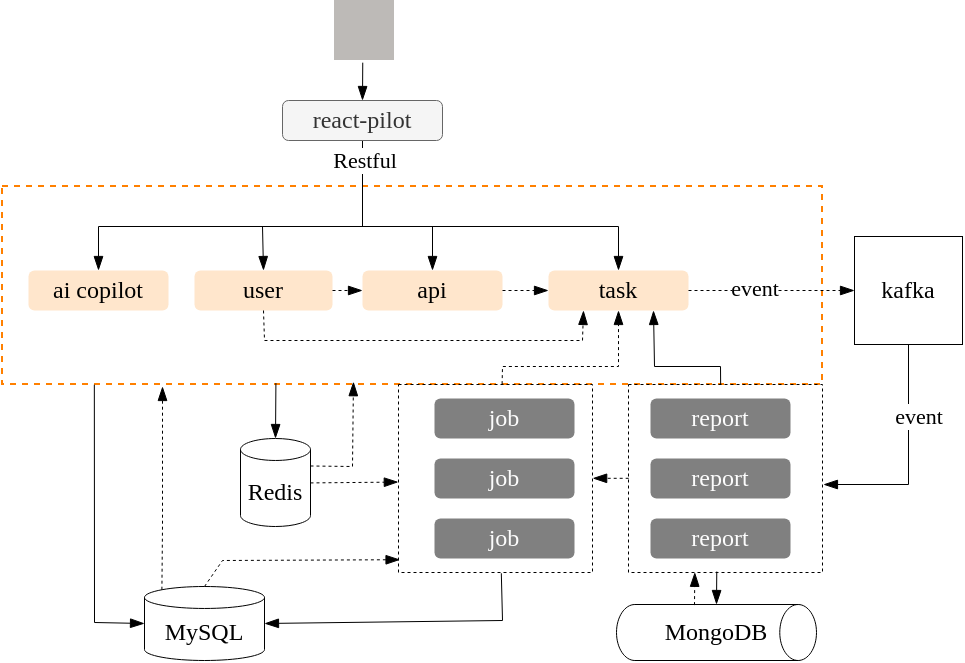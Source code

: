 <mxfile version="26.2.15">
  <diagram name="Page-1" id="xiD79JT3vUSzCvXRsIUr">
    <mxGraphModel dx="748" dy="479" grid="1" gridSize="10" guides="1" tooltips="1" connect="1" arrows="1" fold="1" page="1" pageScale="1" pageWidth="850" pageHeight="1100" math="0" shadow="0">
      <root>
        <mxCell id="0" />
        <mxCell id="1" parent="0" />
        <mxCell id="97Chy65jWuC5q2Ija_HS-1" value="" style="rounded=0;whiteSpace=wrap;html=1;dashed=1;strokeWidth=1;fillColor=none;strokeColor=#FF8000;fontFamily=Georgia;" parent="1" vertex="1">
          <mxGeometry x="210" y="293" width="410" height="99" as="geometry" />
        </mxCell>
        <mxCell id="97Chy65jWuC5q2Ija_HS-4" value="&lt;font&gt;job&lt;/font&gt;" style="rounded=1;whiteSpace=wrap;html=1;strokeWidth=0.5;fontFamily=Lucida Console;fillColor=#808080;fontColor=light-dark(#fcfcfc, #ededed);strokeColor=none;" parent="1" vertex="1">
          <mxGeometry x="426" y="399" width="70" height="20" as="geometry" />
        </mxCell>
        <mxCell id="97Chy65jWuC5q2Ija_HS-5" value="" style="points=[];aspect=fixed;html=1;align=center;shadow=0;dashed=0;fillColor=light-dark(#bdbab7, #e9690e);strokeColor=none;shape=mxgraph.alibaba_cloud.user;" parent="1" vertex="1">
          <mxGeometry x="376" y="200" width="30" height="30" as="geometry" />
        </mxCell>
        <mxCell id="97Chy65jWuC5q2Ija_HS-7" value="&lt;font&gt;job&lt;/font&gt;" style="rounded=1;whiteSpace=wrap;html=1;strokeWidth=0.5;fontFamily=Lucida Console;fillColor=#808080;fontColor=light-dark(#fcfcfc, #ededed);strokeColor=none;" parent="1" vertex="1">
          <mxGeometry x="426" y="429" width="70" height="20" as="geometry" />
        </mxCell>
        <mxCell id="97Chy65jWuC5q2Ija_HS-8" value="&lt;font&gt;job&lt;/font&gt;" style="rounded=1;whiteSpace=wrap;html=1;strokeWidth=0.5;fontFamily=Lucida Console;fillColor=#808080;fontColor=light-dark(#fcfcfc, #ededed);strokeColor=none;" parent="1" vertex="1">
          <mxGeometry x="426" y="459" width="70" height="20" as="geometry" />
        </mxCell>
        <mxCell id="97Chy65jWuC5q2Ija_HS-9" value="&lt;font&gt;user&lt;/font&gt;" style="rounded=1;whiteSpace=wrap;html=1;strokeWidth=0.5;fontFamily=Lucida Console;fillColor=#ffe6cc;strokeColor=none;" parent="1" vertex="1">
          <mxGeometry x="306" y="335" width="69" height="20" as="geometry" />
        </mxCell>
        <mxCell id="97Chy65jWuC5q2Ija_HS-12" value="" style="endArrow=blockThin;html=1;rounded=0;strokeWidth=0.5;endFill=1;strokeColor=default;exitX=0.5;exitY=1;exitDx=0;exitDy=0;entryX=0.5;entryY=0;entryDx=0;entryDy=0;" parent="1" source="97Chy65jWuC5q2Ija_HS-52" target="97Chy65jWuC5q2Ija_HS-9" edge="1">
          <mxGeometry width="50" height="50" relative="1" as="geometry">
            <mxPoint x="240" y="433" as="sourcePoint" />
            <mxPoint x="345" y="323" as="targetPoint" />
            <Array as="points">
              <mxPoint x="390" y="313" />
              <mxPoint x="340" y="313" />
            </Array>
          </mxGeometry>
        </mxCell>
        <mxCell id="97Chy65jWuC5q2Ija_HS-30" value="Restful" style="edgeLabel;html=1;align=center;verticalAlign=middle;resizable=0;points=[];fontFamily=Lucida Console;" parent="97Chy65jWuC5q2Ija_HS-12" vertex="1" connectable="0">
          <mxGeometry x="-0.823" y="1" relative="1" as="geometry">
            <mxPoint as="offset" />
          </mxGeometry>
        </mxCell>
        <mxCell id="97Chy65jWuC5q2Ija_HS-14" value="&lt;font&gt;api&lt;/font&gt;" style="rounded=1;whiteSpace=wrap;html=1;strokeWidth=0.5;fontFamily=Lucida Console;fillColor=#ffe6cc;strokeColor=none;" parent="1" vertex="1">
          <mxGeometry x="390" y="335" width="70" height="20" as="geometry" />
        </mxCell>
        <mxCell id="97Chy65jWuC5q2Ija_HS-15" value="&lt;font&gt;ai copilot&lt;/font&gt;" style="rounded=1;whiteSpace=wrap;html=1;strokeWidth=0.5;fontFamily=Lucida Console;fillColor=#ffe6cc;strokeColor=none;" parent="1" vertex="1">
          <mxGeometry x="223" y="335" width="70" height="20" as="geometry" />
        </mxCell>
        <mxCell id="97Chy65jWuC5q2Ija_HS-16" value="" style="endArrow=blockThin;html=1;rounded=0;strokeWidth=0.5;endFill=1;strokeColor=default;entryX=0.5;entryY=0;entryDx=0;entryDy=0;" parent="1" target="97Chy65jWuC5q2Ija_HS-15" edge="1">
          <mxGeometry width="50" height="50" relative="1" as="geometry">
            <mxPoint x="390" y="313" as="sourcePoint" />
            <mxPoint x="356" y="345" as="targetPoint" />
            <Array as="points">
              <mxPoint x="258" y="313" />
            </Array>
          </mxGeometry>
        </mxCell>
        <mxCell id="97Chy65jWuC5q2Ija_HS-18" value="" style="endArrow=blockThin;html=1;rounded=0;strokeWidth=0.5;endFill=1;strokeColor=default;entryX=0.5;entryY=0;entryDx=0;entryDy=0;" parent="1" target="97Chy65jWuC5q2Ija_HS-14" edge="1">
          <mxGeometry width="50" height="50" relative="1" as="geometry">
            <mxPoint x="350" y="313" as="sourcePoint" />
            <mxPoint x="275" y="345" as="targetPoint" />
            <Array as="points">
              <mxPoint x="425" y="313" />
            </Array>
          </mxGeometry>
        </mxCell>
        <mxCell id="97Chy65jWuC5q2Ija_HS-19" value="" style="endArrow=blockThin;html=1;rounded=0;strokeWidth=0.5;endFill=1;strokeColor=default;exitX=1;exitY=0.5;exitDx=0;exitDy=0;entryX=0;entryY=0.5;entryDx=0;entryDy=0;dashed=1;" parent="1" source="97Chy65jWuC5q2Ija_HS-14" target="97Chy65jWuC5q2Ija_HS-23" edge="1">
          <mxGeometry width="50" height="50" relative="1" as="geometry">
            <mxPoint x="430" y="363" as="sourcePoint" />
            <mxPoint x="480" y="393" as="targetPoint" />
            <Array as="points" />
          </mxGeometry>
        </mxCell>
        <mxCell id="97Chy65jWuC5q2Ija_HS-20" value="&lt;font&gt;report&lt;/font&gt;" style="rounded=1;whiteSpace=wrap;html=1;strokeWidth=0.5;fontFamily=Lucida Console;fillColor=#808080;fontColor=light-dark(#fcfcfc, #ededed);strokeColor=none;" parent="1" vertex="1">
          <mxGeometry x="534" y="399" width="70" height="20" as="geometry" />
        </mxCell>
        <mxCell id="97Chy65jWuC5q2Ija_HS-21" value="&lt;font&gt;report&lt;/font&gt;" style="rounded=1;whiteSpace=wrap;html=1;strokeWidth=0.5;fontFamily=Lucida Console;fillColor=#808080;fontColor=light-dark(#fcfcfc, #ededed);strokeColor=none;" parent="1" vertex="1">
          <mxGeometry x="534" y="429" width="70" height="20" as="geometry" />
        </mxCell>
        <mxCell id="97Chy65jWuC5q2Ija_HS-22" value="&lt;font&gt;report&lt;/font&gt;" style="rounded=1;whiteSpace=wrap;html=1;strokeWidth=0.5;fontFamily=Lucida Console;fillColor=#808080;fontColor=light-dark(#fcfcfc, #ededed);strokeColor=none;" parent="1" vertex="1">
          <mxGeometry x="534" y="459" width="70" height="20" as="geometry" />
        </mxCell>
        <mxCell id="97Chy65jWuC5q2Ija_HS-23" value="task" style="rounded=1;whiteSpace=wrap;html=1;strokeWidth=0.5;fontFamily=Lucida Console;fillColor=#ffe6cc;strokeColor=none;" parent="1" vertex="1">
          <mxGeometry x="483" y="335" width="70" height="20" as="geometry" />
        </mxCell>
        <mxCell id="97Chy65jWuC5q2Ija_HS-24" value="" style="endArrow=blockThin;html=1;rounded=0;strokeWidth=0.5;endFill=1;strokeColor=default;entryX=0.5;entryY=0;entryDx=0;entryDy=0;" parent="1" target="97Chy65jWuC5q2Ija_HS-23" edge="1">
          <mxGeometry width="50" height="50" relative="1" as="geometry">
            <mxPoint x="350" y="313" as="sourcePoint" />
            <mxPoint x="435" y="345" as="targetPoint" />
            <Array as="points">
              <mxPoint x="518" y="313" />
            </Array>
          </mxGeometry>
        </mxCell>
        <mxCell id="97Chy65jWuC5q2Ija_HS-26" value="" style="endArrow=blockThin;html=1;rounded=0;strokeWidth=0.5;endFill=1;strokeColor=default;exitX=0.534;exitY=-0.002;exitDx=0;exitDy=0;entryX=0.5;entryY=1;entryDx=0;entryDy=0;dashed=1;exitPerimeter=0;" parent="1" source="97Chy65jWuC5q2Ija_HS-49" target="97Chy65jWuC5q2Ija_HS-23" edge="1">
          <mxGeometry width="50" height="50" relative="1" as="geometry">
            <mxPoint x="470" y="355" as="sourcePoint" />
            <mxPoint x="493" y="355" as="targetPoint" />
            <Array as="points">
              <mxPoint x="460" y="383" />
              <mxPoint x="518" y="383" />
            </Array>
          </mxGeometry>
        </mxCell>
        <mxCell id="97Chy65jWuC5q2Ija_HS-27" value="" style="endArrow=blockThin;html=1;rounded=0;strokeWidth=0.5;endFill=1;strokeColor=default;exitX=0.5;exitY=1;exitDx=0;exitDy=0;entryX=0.25;entryY=1;entryDx=0;entryDy=0;dashed=1;" parent="1" source="97Chy65jWuC5q2Ija_HS-9" target="97Chy65jWuC5q2Ija_HS-23" edge="1">
          <mxGeometry width="50" height="50" relative="1" as="geometry">
            <mxPoint x="346" y="360" as="sourcePoint" />
            <mxPoint x="500.5" y="360" as="targetPoint" />
            <Array as="points">
              <mxPoint x="341" y="370" />
              <mxPoint x="500" y="370" />
            </Array>
          </mxGeometry>
        </mxCell>
        <mxCell id="97Chy65jWuC5q2Ija_HS-28" value="" style="endArrow=blockThin;html=1;rounded=0;strokeWidth=0.5;endFill=1;strokeColor=default;exitX=1;exitY=0.5;exitDx=0;exitDy=0;entryX=0;entryY=0.5;entryDx=0;entryDy=0;dashed=1;" parent="1" source="97Chy65jWuC5q2Ija_HS-9" target="97Chy65jWuC5q2Ija_HS-14" edge="1">
          <mxGeometry width="50" height="50" relative="1" as="geometry">
            <mxPoint x="390" y="354.49" as="sourcePoint" />
            <mxPoint x="413" y="354.49" as="targetPoint" />
            <Array as="points" />
          </mxGeometry>
        </mxCell>
        <mxCell id="97Chy65jWuC5q2Ija_HS-32" value="kafka" style="whiteSpace=wrap;html=1;aspect=fixed;fontFamily=Lucida Console;strokeWidth=0.5;" parent="1" vertex="1">
          <mxGeometry x="636" y="318" width="54" height="54" as="geometry" />
        </mxCell>
        <mxCell id="97Chy65jWuC5q2Ija_HS-33" value="" style="endArrow=blockThin;html=1;rounded=0;strokeWidth=0.5;endFill=1;strokeColor=default;entryX=0;entryY=0.5;entryDx=0;entryDy=0;dashed=1;exitX=1;exitY=0.5;exitDx=0;exitDy=0;" parent="1" source="97Chy65jWuC5q2Ija_HS-23" target="97Chy65jWuC5q2Ija_HS-32" edge="1">
          <mxGeometry width="50" height="50" relative="1" as="geometry">
            <mxPoint x="560" y="345" as="sourcePoint" />
            <mxPoint x="493" y="355" as="targetPoint" />
            <Array as="points" />
          </mxGeometry>
        </mxCell>
        <mxCell id="97Chy65jWuC5q2Ija_HS-34" value="event" style="edgeLabel;html=1;align=center;verticalAlign=middle;resizable=0;points=[];fontFamily=Lucida Console;" parent="97Chy65jWuC5q2Ija_HS-33" vertex="1" connectable="0">
          <mxGeometry x="-0.205" y="1" relative="1" as="geometry">
            <mxPoint as="offset" />
          </mxGeometry>
        </mxCell>
        <mxCell id="97Chy65jWuC5q2Ija_HS-36" value="" style="endArrow=blockThin;html=1;rounded=0;strokeWidth=0.5;endFill=1;strokeColor=default;exitX=0.475;exitY=0;exitDx=0;exitDy=0;entryX=0.75;entryY=1;entryDx=0;entryDy=0;exitPerimeter=0;" parent="1" source="97Chy65jWuC5q2Ija_HS-48" target="97Chy65jWuC5q2Ija_HS-23" edge="1">
          <mxGeometry width="50" height="50" relative="1" as="geometry">
            <mxPoint x="544" y="419" as="sourcePoint" />
            <mxPoint x="520" y="419" as="targetPoint" />
            <Array as="points">
              <mxPoint x="569" y="383" />
              <mxPoint x="536" y="383" />
            </Array>
          </mxGeometry>
        </mxCell>
        <mxCell id="97Chy65jWuC5q2Ija_HS-38" value="" style="endArrow=blockThin;html=1;rounded=0;strokeWidth=0.5;endFill=1;strokeColor=default;exitX=0.001;exitY=0.499;exitDx=0;exitDy=0;entryX=1.001;entryY=0.499;entryDx=0;entryDy=0;dashed=1;exitPerimeter=0;entryPerimeter=0;" parent="1" source="97Chy65jWuC5q2Ija_HS-48" target="97Chy65jWuC5q2Ija_HS-49" edge="1">
          <mxGeometry width="50" height="50" relative="1" as="geometry">
            <mxPoint x="534" y="438.76" as="sourcePoint" />
            <mxPoint x="510" y="438.76" as="targetPoint" />
            <Array as="points" />
          </mxGeometry>
        </mxCell>
        <mxCell id="97Chy65jWuC5q2Ija_HS-40" value="" style="endArrow=blockThin;html=1;rounded=0;strokeWidth=0.5;endFill=1;strokeColor=default;entryX=1.005;entryY=0.532;entryDx=0;entryDy=0;entryPerimeter=0;exitX=0.5;exitY=1;exitDx=0;exitDy=0;" parent="1" source="97Chy65jWuC5q2Ija_HS-32" target="97Chy65jWuC5q2Ija_HS-48" edge="1">
          <mxGeometry width="50" height="50" relative="1" as="geometry">
            <mxPoint x="650" y="373" as="sourcePoint" />
            <mxPoint x="604" y="442" as="targetPoint" />
            <Array as="points">
              <mxPoint x="663" y="442" />
            </Array>
          </mxGeometry>
        </mxCell>
        <mxCell id="97Chy65jWuC5q2Ija_HS-41" value="&lt;font face=&quot;Lucida Console&quot;&gt;event&lt;/font&gt;" style="edgeLabel;html=1;align=center;verticalAlign=middle;resizable=0;points=[];" parent="97Chy65jWuC5q2Ija_HS-40" vertex="1" connectable="0">
          <mxGeometry x="0.434" relative="1" as="geometry">
            <mxPoint x="15" y="-34" as="offset" />
          </mxGeometry>
        </mxCell>
        <mxCell id="97Chy65jWuC5q2Ija_HS-46" value="&lt;font face=&quot;Lucida Console&quot;&gt;MongoDB&lt;/font&gt;" style="strokeWidth=0.5;html=1;shape=mxgraph.flowchart.direct_data;whiteSpace=wrap;" parent="1" vertex="1">
          <mxGeometry x="517" y="502" width="100" height="28" as="geometry" />
        </mxCell>
        <mxCell id="97Chy65jWuC5q2Ija_HS-47" value="" style="endArrow=blockThin;html=1;rounded=0;strokeWidth=0.5;endFill=1;strokeColor=default;entryX=0.5;entryY=0;entryDx=0;entryDy=0;entryPerimeter=0;exitX=0.455;exitY=0.995;exitDx=0;exitDy=0;exitPerimeter=0;" parent="1" source="97Chy65jWuC5q2Ija_HS-48" target="97Chy65jWuC5q2Ija_HS-46" edge="1">
          <mxGeometry width="50" height="50" relative="1" as="geometry">
            <mxPoint x="560" y="473" as="sourcePoint" />
            <mxPoint x="580.5" y="523" as="targetPoint" />
            <Array as="points" />
          </mxGeometry>
        </mxCell>
        <mxCell id="97Chy65jWuC5q2Ija_HS-48" value="" style="verticalLabelPosition=bottom;verticalAlign=top;html=1;shape=mxgraph.basic.rect;fillColor2=none;strokeWidth=0.5;size=20;indent=5;dashed=1;fillColor=none;" parent="1" vertex="1">
          <mxGeometry x="523" y="392" width="97" height="94" as="geometry" />
        </mxCell>
        <mxCell id="97Chy65jWuC5q2Ija_HS-49" value="" style="verticalLabelPosition=bottom;verticalAlign=top;html=1;shape=mxgraph.basic.rect;fillColor2=none;strokeWidth=0.5;size=20;indent=5;dashed=1;fillColor=none;" parent="1" vertex="1">
          <mxGeometry x="408" y="392" width="97" height="94" as="geometry" />
        </mxCell>
        <mxCell id="97Chy65jWuC5q2Ija_HS-52" value="react-pilot" style="rounded=1;whiteSpace=wrap;html=1;strokeWidth=0.5;fontFamily=Lucida Console;fillColor=#f5f5f5;fontColor=#333333;strokeColor=#666666;" parent="1" vertex="1">
          <mxGeometry x="350" y="250" width="80" height="20" as="geometry" />
        </mxCell>
        <mxCell id="97Chy65jWuC5q2Ija_HS-53" value="" style="endArrow=blockThin;html=1;rounded=0;strokeWidth=0.5;endFill=1;strokeColor=default;exitX=0.471;exitY=1.036;exitDx=0;exitDy=0;entryX=0.5;entryY=0;entryDx=0;entryDy=0;exitPerimeter=0;" parent="1" source="97Chy65jWuC5q2Ija_HS-5" target="97Chy65jWuC5q2Ija_HS-52" edge="1">
          <mxGeometry width="50" height="50" relative="1" as="geometry">
            <mxPoint x="458" y="223" as="sourcePoint" />
            <mxPoint x="440" y="223" as="targetPoint" />
            <Array as="points" />
          </mxGeometry>
        </mxCell>
        <mxCell id="97Chy65jWuC5q2Ija_HS-55" value="Redis" style="shape=cylinder3;whiteSpace=wrap;html=1;boundedLbl=1;backgroundOutline=1;size=5.493;strokeWidth=0.5;fontFamily=Lucida Console;" parent="1" vertex="1">
          <mxGeometry x="329" y="419" width="35" height="44" as="geometry" />
        </mxCell>
        <mxCell id="97Chy65jWuC5q2Ija_HS-56" value="MySQL" style="shape=cylinder3;whiteSpace=wrap;html=1;boundedLbl=1;backgroundOutline=1;size=5.493;strokeWidth=0.5;fontFamily=Lucida Console;" parent="1" vertex="1">
          <mxGeometry x="281" y="493" width="60" height="37" as="geometry" />
        </mxCell>
        <mxCell id="97Chy65jWuC5q2Ija_HS-58" value="" style="endArrow=blockThin;html=1;rounded=0;strokeWidth=0.5;endFill=1;strokeColor=default;entryX=0;entryY=0.5;entryDx=0;entryDy=0;entryPerimeter=0;exitX=0.112;exitY=1.001;exitDx=0;exitDy=0;exitPerimeter=0;" parent="1" source="97Chy65jWuC5q2Ija_HS-1" target="97Chy65jWuC5q2Ija_HS-56" edge="1">
          <mxGeometry width="50" height="50" relative="1" as="geometry">
            <mxPoint x="256" y="393" as="sourcePoint" />
            <mxPoint x="250" y="513" as="targetPoint" />
            <Array as="points">
              <mxPoint x="256" y="511" />
            </Array>
          </mxGeometry>
        </mxCell>
        <mxCell id="97Chy65jWuC5q2Ija_HS-61" value="" style="endArrow=blockThin;html=1;rounded=0;strokeWidth=0.5;endFill=1;strokeColor=default;entryX=0.5;entryY=0;entryDx=0;entryDy=0;entryPerimeter=0;exitX=0.331;exitY=0.993;exitDx=0;exitDy=0;exitPerimeter=0;" parent="1" target="97Chy65jWuC5q2Ija_HS-55" edge="1">
          <mxGeometry width="50" height="50" relative="1" as="geometry">
            <mxPoint x="346.71" y="391.307" as="sourcePoint" />
            <mxPoint x="334.5" y="419" as="targetPoint" />
            <Array as="points" />
          </mxGeometry>
        </mxCell>
        <mxCell id="97Chy65jWuC5q2Ija_HS-63" value="" style="endArrow=blockThin;html=1;rounded=0;strokeWidth=0.5;endFill=1;strokeColor=default;dashed=1;entryX=-0.001;entryY=0.519;entryDx=0;entryDy=0;entryPerimeter=0;" parent="1" target="97Chy65jWuC5q2Ija_HS-49" edge="1">
          <mxGeometry width="50" height="50" relative="1" as="geometry">
            <mxPoint x="364" y="441.21" as="sourcePoint" />
            <mxPoint x="412.097" y="440.782" as="targetPoint" />
            <Array as="points" />
          </mxGeometry>
        </mxCell>
        <mxCell id="97Chy65jWuC5q2Ija_HS-64" value="" style="endArrow=blockThin;html=1;rounded=0;strokeWidth=0.5;endFill=1;strokeColor=default;dashed=1;exitX=1;exitY=0;exitDx=0;exitDy=13.746;exitPerimeter=0;entryX=0.428;entryY=0.986;entryDx=0;entryDy=0;entryPerimeter=0;" parent="1" source="97Chy65jWuC5q2Ija_HS-55" target="97Chy65jWuC5q2Ija_HS-1" edge="1">
          <mxGeometry width="50" height="50" relative="1" as="geometry">
            <mxPoint x="351" y="451" as="sourcePoint" />
            <mxPoint x="360" y="393" as="targetPoint" />
            <Array as="points">
              <mxPoint x="385" y="433" />
            </Array>
          </mxGeometry>
        </mxCell>
        <mxCell id="97Chy65jWuC5q2Ija_HS-65" value="" style="endArrow=blockThin;html=1;rounded=0;strokeWidth=0.5;endFill=1;strokeColor=default;dashed=1;exitX=0.145;exitY=0;exitDx=0;exitDy=1.593;exitPerimeter=0;" parent="1" source="97Chy65jWuC5q2Ija_HS-56" edge="1">
          <mxGeometry width="50" height="50" relative="1" as="geometry">
            <mxPoint x="351" y="451" as="sourcePoint" />
            <mxPoint x="290" y="393" as="targetPoint" />
            <Array as="points">
              <mxPoint x="290" y="463" />
            </Array>
          </mxGeometry>
        </mxCell>
        <mxCell id="XEAFV6k1Xe4pnvFAYNuf-1" value="" style="endArrow=blockThin;html=1;rounded=0;strokeWidth=0.5;endFill=1;strokeColor=default;exitX=0.53;exitY=1.004;exitDx=0;exitDy=0;exitPerimeter=0;entryX=1;entryY=0.5;entryDx=0;entryDy=0;entryPerimeter=0;" edge="1" parent="1" source="97Chy65jWuC5q2Ija_HS-49" target="97Chy65jWuC5q2Ija_HS-56">
          <mxGeometry width="50" height="50" relative="1" as="geometry">
            <mxPoint x="346" y="502.21" as="sourcePoint" />
            <mxPoint x="350" y="520" as="targetPoint" />
            <Array as="points">
              <mxPoint x="460" y="510" />
            </Array>
          </mxGeometry>
        </mxCell>
        <mxCell id="XEAFV6k1Xe4pnvFAYNuf-2" value="" style="endArrow=blockThin;html=1;rounded=0;strokeWidth=0.5;endFill=1;strokeColor=default;dashed=1;entryX=0.008;entryY=0.932;entryDx=0;entryDy=0;entryPerimeter=0;exitX=0.5;exitY=0;exitDx=0;exitDy=0;exitPerimeter=0;" edge="1" parent="1" source="97Chy65jWuC5q2Ija_HS-56" target="97Chy65jWuC5q2Ija_HS-49">
          <mxGeometry width="50" height="50" relative="1" as="geometry">
            <mxPoint x="374" y="451.21" as="sourcePoint" />
            <mxPoint x="418" y="451" as="targetPoint" />
            <Array as="points">
              <mxPoint x="320" y="480" />
            </Array>
          </mxGeometry>
        </mxCell>
        <mxCell id="XEAFV6k1Xe4pnvFAYNuf-3" value="" style="endArrow=blockThin;html=1;rounded=0;strokeWidth=0.5;endFill=1;strokeColor=default;dashed=1;exitX=0.33;exitY=0.009;exitDx=0;exitDy=0;exitPerimeter=0;entryX=0.28;entryY=0.999;entryDx=0;entryDy=0;entryPerimeter=0;" edge="1" parent="1">
          <mxGeometry width="50" height="50" relative="1" as="geometry">
            <mxPoint x="556" y="502.293" as="sourcePoint" />
            <mxPoint x="556.16" y="485.906" as="targetPoint" />
            <Array as="points" />
          </mxGeometry>
        </mxCell>
      </root>
    </mxGraphModel>
  </diagram>
</mxfile>
